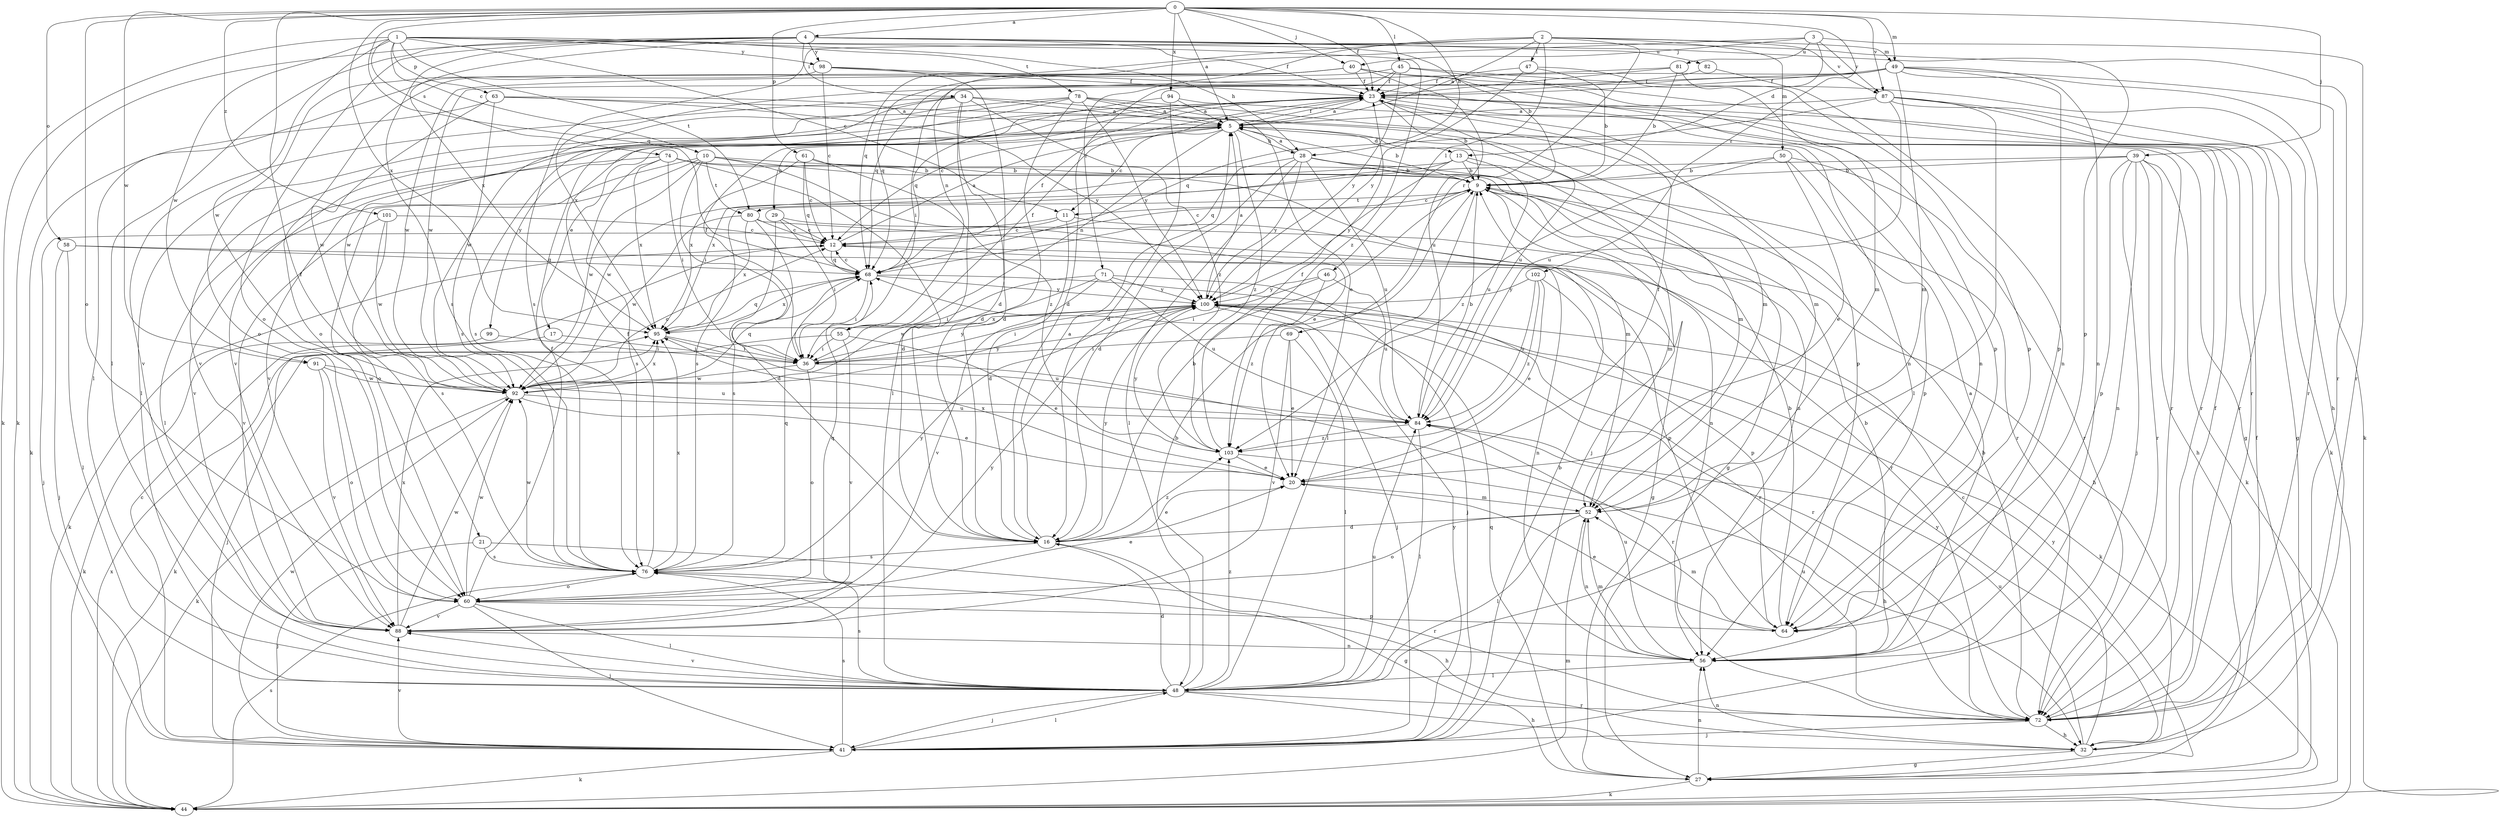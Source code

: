 strict digraph  {
0;
1;
2;
3;
4;
5;
9;
10;
11;
12;
13;
16;
17;
20;
21;
23;
27;
28;
29;
32;
34;
36;
39;
40;
41;
44;
45;
46;
47;
48;
49;
50;
52;
55;
56;
58;
60;
61;
63;
64;
68;
69;
71;
72;
74;
76;
78;
80;
81;
82;
84;
87;
88;
91;
92;
94;
95;
98;
99;
100;
101;
102;
103;
0 -> 4  [label=a];
0 -> 5  [label=a];
0 -> 21  [label=f];
0 -> 23  [label=f];
0 -> 28  [label=h];
0 -> 39  [label=j];
0 -> 40  [label=j];
0 -> 45  [label=l];
0 -> 49  [label=m];
0 -> 58  [label=o];
0 -> 60  [label=o];
0 -> 61  [label=p];
0 -> 68  [label=q];
0 -> 87  [label=v];
0 -> 91  [label=w];
0 -> 94  [label=x];
0 -> 95  [label=x];
0 -> 101  [label=z];
0 -> 102  [label=z];
1 -> 9  [label=b];
1 -> 10  [label=c];
1 -> 11  [label=c];
1 -> 28  [label=h];
1 -> 44  [label=k];
1 -> 63  [label=p];
1 -> 74  [label=s];
1 -> 78  [label=t];
1 -> 80  [label=t];
1 -> 91  [label=w];
1 -> 92  [label=w];
1 -> 98  [label=y];
1 -> 103  [label=z];
2 -> 5  [label=a];
2 -> 46  [label=l];
2 -> 47  [label=l];
2 -> 49  [label=m];
2 -> 50  [label=m];
2 -> 68  [label=q];
2 -> 69  [label=r];
2 -> 71  [label=r];
2 -> 76  [label=s];
2 -> 87  [label=v];
3 -> 13  [label=d];
3 -> 40  [label=j];
3 -> 55  [label=n];
3 -> 72  [label=r];
3 -> 81  [label=u];
3 -> 87  [label=v];
4 -> 23  [label=f];
4 -> 34  [label=i];
4 -> 44  [label=k];
4 -> 48  [label=l];
4 -> 60  [label=o];
4 -> 64  [label=p];
4 -> 72  [label=r];
4 -> 76  [label=s];
4 -> 82  [label=u];
4 -> 95  [label=x];
4 -> 98  [label=y];
5 -> 9  [label=b];
5 -> 11  [label=c];
5 -> 13  [label=d];
5 -> 17  [label=e];
5 -> 23  [label=f];
5 -> 28  [label=h];
5 -> 29  [label=h];
5 -> 52  [label=m];
5 -> 55  [label=n];
5 -> 88  [label=v];
5 -> 99  [label=y];
5 -> 103  [label=z];
9 -> 11  [label=c];
9 -> 12  [label=c];
9 -> 48  [label=l];
9 -> 52  [label=m];
9 -> 56  [label=n];
9 -> 80  [label=t];
10 -> 9  [label=b];
10 -> 20  [label=e];
10 -> 36  [label=i];
10 -> 52  [label=m];
10 -> 60  [label=o];
10 -> 80  [label=t];
10 -> 88  [label=v];
10 -> 92  [label=w];
11 -> 12  [label=c];
11 -> 16  [label=d];
11 -> 41  [label=j];
11 -> 72  [label=r];
12 -> 5  [label=a];
12 -> 44  [label=k];
12 -> 56  [label=n];
12 -> 68  [label=q];
13 -> 9  [label=b];
13 -> 41  [label=j];
13 -> 76  [label=s];
13 -> 84  [label=u];
13 -> 92  [label=w];
13 -> 100  [label=y];
16 -> 5  [label=a];
16 -> 9  [label=b];
16 -> 20  [label=e];
16 -> 27  [label=g];
16 -> 76  [label=s];
16 -> 100  [label=y];
16 -> 103  [label=z];
17 -> 36  [label=i];
17 -> 41  [label=j];
20 -> 23  [label=f];
20 -> 52  [label=m];
20 -> 95  [label=x];
21 -> 41  [label=j];
21 -> 72  [label=r];
21 -> 76  [label=s];
23 -> 5  [label=a];
23 -> 9  [label=b];
23 -> 12  [label=c];
23 -> 52  [label=m];
23 -> 72  [label=r];
23 -> 84  [label=u];
23 -> 88  [label=v];
27 -> 23  [label=f];
27 -> 44  [label=k];
27 -> 56  [label=n];
27 -> 68  [label=q];
27 -> 100  [label=y];
28 -> 5  [label=a];
28 -> 9  [label=b];
28 -> 16  [label=d];
28 -> 27  [label=g];
28 -> 48  [label=l];
28 -> 68  [label=q];
28 -> 72  [label=r];
28 -> 84  [label=u];
28 -> 100  [label=y];
29 -> 12  [label=c];
29 -> 32  [label=h];
29 -> 36  [label=i];
29 -> 76  [label=s];
32 -> 12  [label=c];
32 -> 27  [label=g];
32 -> 56  [label=n];
32 -> 84  [label=u];
32 -> 100  [label=y];
34 -> 5  [label=a];
34 -> 16  [label=d];
34 -> 48  [label=l];
34 -> 52  [label=m];
34 -> 76  [label=s];
34 -> 88  [label=v];
34 -> 92  [label=w];
34 -> 103  [label=z];
36 -> 23  [label=f];
36 -> 60  [label=o];
36 -> 72  [label=r];
36 -> 92  [label=w];
36 -> 100  [label=y];
39 -> 9  [label=b];
39 -> 32  [label=h];
39 -> 41  [label=j];
39 -> 44  [label=k];
39 -> 56  [label=n];
39 -> 64  [label=p];
39 -> 72  [label=r];
39 -> 95  [label=x];
40 -> 23  [label=f];
40 -> 48  [label=l];
40 -> 56  [label=n];
40 -> 60  [label=o];
40 -> 64  [label=p];
40 -> 84  [label=u];
40 -> 92  [label=w];
41 -> 9  [label=b];
41 -> 12  [label=c];
41 -> 44  [label=k];
41 -> 48  [label=l];
41 -> 76  [label=s];
41 -> 88  [label=v];
41 -> 92  [label=w];
41 -> 100  [label=y];
44 -> 52  [label=m];
44 -> 76  [label=s];
44 -> 95  [label=x];
45 -> 16  [label=d];
45 -> 23  [label=f];
45 -> 32  [label=h];
45 -> 68  [label=q];
45 -> 72  [label=r];
45 -> 100  [label=y];
46 -> 36  [label=i];
46 -> 84  [label=u];
46 -> 100  [label=y];
46 -> 103  [label=z];
47 -> 9  [label=b];
47 -> 23  [label=f];
47 -> 64  [label=p];
47 -> 100  [label=y];
48 -> 9  [label=b];
48 -> 16  [label=d];
48 -> 32  [label=h];
48 -> 41  [label=j];
48 -> 72  [label=r];
48 -> 76  [label=s];
48 -> 84  [label=u];
48 -> 88  [label=v];
48 -> 103  [label=z];
49 -> 23  [label=f];
49 -> 36  [label=i];
49 -> 44  [label=k];
49 -> 52  [label=m];
49 -> 56  [label=n];
49 -> 64  [label=p];
49 -> 72  [label=r];
49 -> 92  [label=w];
49 -> 95  [label=x];
50 -> 9  [label=b];
50 -> 20  [label=e];
50 -> 64  [label=p];
50 -> 72  [label=r];
50 -> 103  [label=z];
52 -> 16  [label=d];
52 -> 48  [label=l];
52 -> 56  [label=n];
52 -> 60  [label=o];
55 -> 20  [label=e];
55 -> 23  [label=f];
55 -> 36  [label=i];
55 -> 44  [label=k];
55 -> 88  [label=v];
56 -> 5  [label=a];
56 -> 9  [label=b];
56 -> 48  [label=l];
56 -> 52  [label=m];
56 -> 84  [label=u];
58 -> 41  [label=j];
58 -> 48  [label=l];
58 -> 64  [label=p];
58 -> 68  [label=q];
60 -> 20  [label=e];
60 -> 23  [label=f];
60 -> 41  [label=j];
60 -> 48  [label=l];
60 -> 64  [label=p];
60 -> 68  [label=q];
60 -> 88  [label=v];
60 -> 92  [label=w];
61 -> 9  [label=b];
61 -> 12  [label=c];
61 -> 68  [label=q];
61 -> 95  [label=x];
61 -> 103  [label=z];
63 -> 5  [label=a];
63 -> 44  [label=k];
63 -> 72  [label=r];
63 -> 76  [label=s];
63 -> 92  [label=w];
63 -> 100  [label=y];
64 -> 9  [label=b];
64 -> 20  [label=e];
64 -> 52  [label=m];
68 -> 12  [label=c];
68 -> 23  [label=f];
68 -> 36  [label=i];
68 -> 72  [label=r];
68 -> 95  [label=x];
68 -> 100  [label=y];
69 -> 20  [label=e];
69 -> 36  [label=i];
69 -> 48  [label=l];
69 -> 88  [label=v];
71 -> 36  [label=i];
71 -> 41  [label=j];
71 -> 84  [label=u];
71 -> 88  [label=v];
71 -> 92  [label=w];
71 -> 100  [label=y];
72 -> 9  [label=b];
72 -> 23  [label=f];
72 -> 32  [label=h];
72 -> 41  [label=j];
72 -> 84  [label=u];
74 -> 9  [label=b];
74 -> 16  [label=d];
74 -> 36  [label=i];
74 -> 48  [label=l];
74 -> 56  [label=n];
74 -> 76  [label=s];
74 -> 95  [label=x];
76 -> 23  [label=f];
76 -> 32  [label=h];
76 -> 60  [label=o];
76 -> 68  [label=q];
76 -> 92  [label=w];
76 -> 95  [label=x];
76 -> 100  [label=y];
78 -> 5  [label=a];
78 -> 16  [label=d];
78 -> 20  [label=e];
78 -> 48  [label=l];
78 -> 64  [label=p];
78 -> 88  [label=v];
78 -> 92  [label=w];
78 -> 100  [label=y];
80 -> 12  [label=c];
80 -> 16  [label=d];
80 -> 27  [label=g];
80 -> 92  [label=w];
80 -> 95  [label=x];
81 -> 9  [label=b];
81 -> 23  [label=f];
81 -> 52  [label=m];
81 -> 68  [label=q];
82 -> 23  [label=f];
82 -> 56  [label=n];
84 -> 9  [label=b];
84 -> 48  [label=l];
84 -> 103  [label=z];
87 -> 5  [label=a];
87 -> 27  [label=g];
87 -> 44  [label=k];
87 -> 48  [label=l];
87 -> 68  [label=q];
87 -> 72  [label=r];
87 -> 84  [label=u];
88 -> 56  [label=n];
88 -> 92  [label=w];
88 -> 95  [label=x];
88 -> 100  [label=y];
91 -> 60  [label=o];
91 -> 84  [label=u];
91 -> 88  [label=v];
91 -> 92  [label=w];
92 -> 12  [label=c];
92 -> 20  [label=e];
92 -> 44  [label=k];
92 -> 68  [label=q];
92 -> 84  [label=u];
92 -> 95  [label=x];
92 -> 100  [label=y];
94 -> 5  [label=a];
94 -> 16  [label=d];
94 -> 27  [label=g];
94 -> 68  [label=q];
95 -> 36  [label=i];
95 -> 68  [label=q];
95 -> 84  [label=u];
98 -> 12  [label=c];
98 -> 16  [label=d];
98 -> 23  [label=f];
98 -> 56  [label=n];
98 -> 60  [label=o];
99 -> 36  [label=i];
99 -> 44  [label=k];
100 -> 5  [label=a];
100 -> 36  [label=i];
100 -> 41  [label=j];
100 -> 44  [label=k];
100 -> 72  [label=r];
100 -> 95  [label=x];
101 -> 12  [label=c];
101 -> 76  [label=s];
101 -> 88  [label=v];
101 -> 92  [label=w];
102 -> 20  [label=e];
102 -> 64  [label=p];
102 -> 84  [label=u];
102 -> 100  [label=y];
102 -> 103  [label=z];
103 -> 20  [label=e];
103 -> 23  [label=f];
103 -> 32  [label=h];
103 -> 100  [label=y];
}
